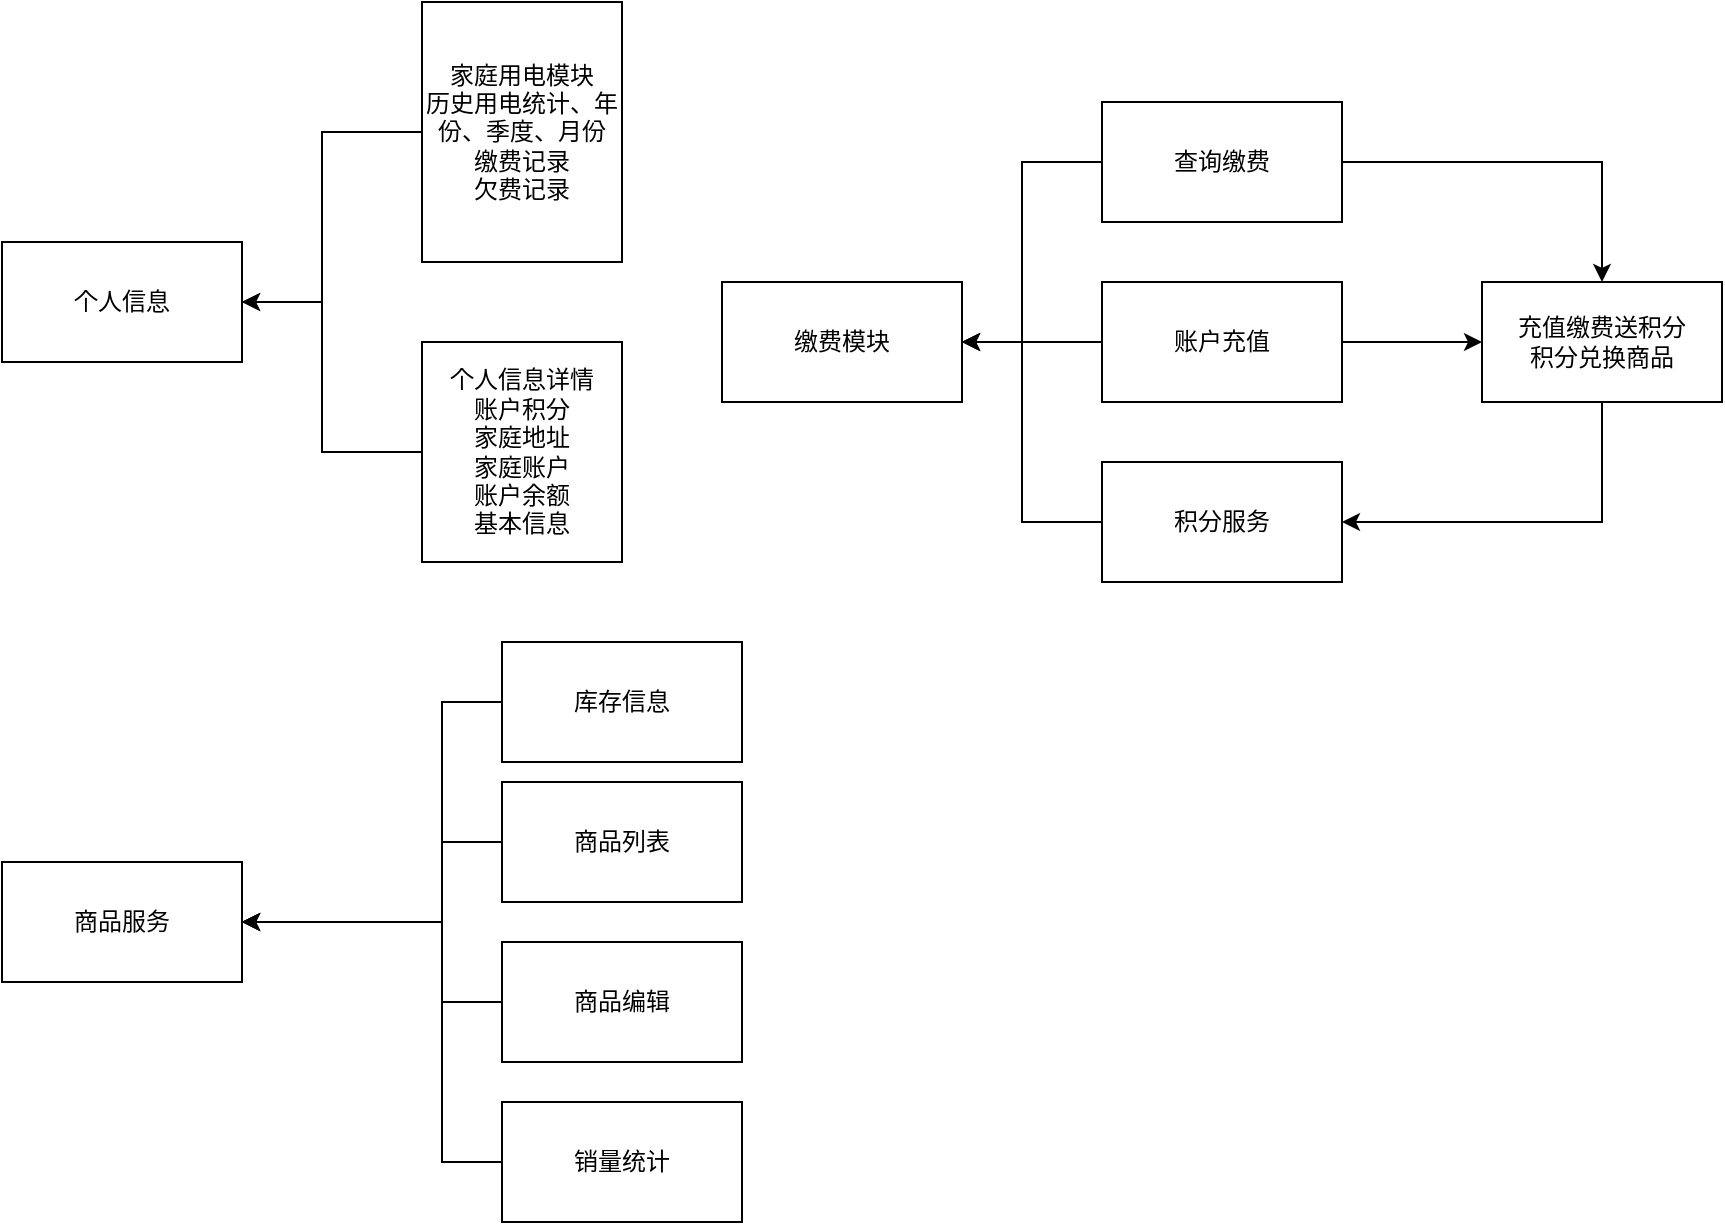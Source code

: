 <mxfile version="14.6.13" type="github">
  <diagram id="0UI5GFS8vEEGNH2TXPH4" name="Page-1">
    <mxGraphModel dx="786" dy="488" grid="1" gridSize="10" guides="1" tooltips="1" connect="1" arrows="1" fold="1" page="1" pageScale="1" pageWidth="1200" pageHeight="1920" math="0" shadow="0">
      <root>
        <mxCell id="0" />
        <mxCell id="1" parent="0" />
        <mxCell id="umjPsCXi-9pZYWTlShho-3" value="个人信息" style="rounded=0;whiteSpace=wrap;html=1;" parent="1" vertex="1">
          <mxGeometry x="10" y="120" width="120" height="60" as="geometry" />
        </mxCell>
        <mxCell id="umjPsCXi-9pZYWTlShho-11" style="edgeStyle=orthogonalEdgeStyle;rounded=0;orthogonalLoop=1;jettySize=auto;html=1;exitX=0;exitY=0.5;exitDx=0;exitDy=0;entryX=1;entryY=0.5;entryDx=0;entryDy=0;" parent="1" source="umjPsCXi-9pZYWTlShho-4" target="umjPsCXi-9pZYWTlShho-3" edge="1">
          <mxGeometry relative="1" as="geometry">
            <Array as="points">
              <mxPoint x="170" y="225" />
              <mxPoint x="170" y="150" />
            </Array>
          </mxGeometry>
        </mxCell>
        <mxCell id="umjPsCXi-9pZYWTlShho-4" value="个人信息详情&lt;br&gt;账户积分&lt;br&gt;家庭地址&lt;br&gt;家庭账户&lt;br&gt;账户余额&lt;br&gt;基本信息" style="rounded=0;whiteSpace=wrap;html=1;" parent="1" vertex="1">
          <mxGeometry x="220" y="170" width="100" height="110" as="geometry" />
        </mxCell>
        <mxCell id="umjPsCXi-9pZYWTlShho-12" style="edgeStyle=orthogonalEdgeStyle;rounded=0;orthogonalLoop=1;jettySize=auto;html=1;exitX=0;exitY=0.5;exitDx=0;exitDy=0;entryX=1;entryY=0.5;entryDx=0;entryDy=0;" parent="1" source="umjPsCXi-9pZYWTlShho-7" target="umjPsCXi-9pZYWTlShho-3" edge="1">
          <mxGeometry relative="1" as="geometry">
            <Array as="points">
              <mxPoint x="170" y="65" />
              <mxPoint x="170" y="150" />
            </Array>
          </mxGeometry>
        </mxCell>
        <mxCell id="umjPsCXi-9pZYWTlShho-7" value="家庭用电模块&lt;br&gt;历史用电统计、年份、季度、月份&lt;br&gt;缴费记录&lt;br&gt;欠费记录" style="rounded=0;whiteSpace=wrap;html=1;" parent="1" vertex="1">
          <mxGeometry x="220" width="100" height="130" as="geometry" />
        </mxCell>
        <mxCell id="umjPsCXi-9pZYWTlShho-9" value="缴费模块" style="whiteSpace=wrap;html=1;" parent="1" vertex="1">
          <mxGeometry x="370" y="140" width="120" height="60" as="geometry" />
        </mxCell>
        <mxCell id="umjPsCXi-9pZYWTlShho-29" style="edgeStyle=orthogonalEdgeStyle;rounded=0;orthogonalLoop=1;jettySize=auto;html=1;entryX=1;entryY=0.5;entryDx=0;entryDy=0;" parent="1" source="umjPsCXi-9pZYWTlShho-13" target="umjPsCXi-9pZYWTlShho-9" edge="1">
          <mxGeometry relative="1" as="geometry">
            <mxPoint x="500" y="220" as="targetPoint" />
            <Array as="points">
              <mxPoint x="520" y="80" />
              <mxPoint x="520" y="170" />
            </Array>
          </mxGeometry>
        </mxCell>
        <mxCell id="umjPsCXi-9pZYWTlShho-30" style="edgeStyle=orthogonalEdgeStyle;rounded=0;orthogonalLoop=1;jettySize=auto;html=1;entryX=0.5;entryY=0;entryDx=0;entryDy=0;" parent="1" source="umjPsCXi-9pZYWTlShho-13" target="umjPsCXi-9pZYWTlShho-21" edge="1">
          <mxGeometry relative="1" as="geometry" />
        </mxCell>
        <mxCell id="umjPsCXi-9pZYWTlShho-13" value="查询缴费" style="rounded=0;whiteSpace=wrap;html=1;" parent="1" vertex="1">
          <mxGeometry x="560" y="50" width="120" height="60" as="geometry" />
        </mxCell>
        <mxCell id="umjPsCXi-9pZYWTlShho-24" style="edgeStyle=orthogonalEdgeStyle;rounded=0;orthogonalLoop=1;jettySize=auto;html=1;entryX=1;entryY=0.5;entryDx=0;entryDy=0;" parent="1" source="umjPsCXi-9pZYWTlShho-14" target="umjPsCXi-9pZYWTlShho-9" edge="1">
          <mxGeometry relative="1" as="geometry">
            <mxPoint x="520" y="170" as="targetPoint" />
            <Array as="points">
              <mxPoint x="500" y="170" />
              <mxPoint x="500" y="170" />
            </Array>
          </mxGeometry>
        </mxCell>
        <mxCell id="umjPsCXi-9pZYWTlShho-31" style="edgeStyle=orthogonalEdgeStyle;rounded=0;orthogonalLoop=1;jettySize=auto;html=1;entryX=0;entryY=0.5;entryDx=0;entryDy=0;" parent="1" source="umjPsCXi-9pZYWTlShho-14" target="umjPsCXi-9pZYWTlShho-21" edge="1">
          <mxGeometry relative="1" as="geometry" />
        </mxCell>
        <mxCell id="umjPsCXi-9pZYWTlShho-14" value="账户充值" style="rounded=0;whiteSpace=wrap;html=1;" parent="1" vertex="1">
          <mxGeometry x="560" y="140" width="120" height="60" as="geometry" />
        </mxCell>
        <mxCell id="umjPsCXi-9pZYWTlShho-25" style="edgeStyle=orthogonalEdgeStyle;rounded=0;orthogonalLoop=1;jettySize=auto;html=1;" parent="1" source="umjPsCXi-9pZYWTlShho-16" edge="1">
          <mxGeometry relative="1" as="geometry">
            <mxPoint x="490" y="170" as="targetPoint" />
            <Array as="points">
              <mxPoint x="520" y="260" />
              <mxPoint x="520" y="170" />
            </Array>
          </mxGeometry>
        </mxCell>
        <mxCell id="umjPsCXi-9pZYWTlShho-16" value="积分服务" style="whiteSpace=wrap;html=1;" parent="1" vertex="1">
          <mxGeometry x="560" y="230" width="120" height="60" as="geometry" />
        </mxCell>
        <mxCell id="umjPsCXi-9pZYWTlShho-32" style="edgeStyle=orthogonalEdgeStyle;rounded=0;orthogonalLoop=1;jettySize=auto;html=1;entryX=1;entryY=0.5;entryDx=0;entryDy=0;" parent="1" source="umjPsCXi-9pZYWTlShho-21" target="umjPsCXi-9pZYWTlShho-16" edge="1">
          <mxGeometry relative="1" as="geometry">
            <Array as="points">
              <mxPoint x="810" y="260" />
            </Array>
          </mxGeometry>
        </mxCell>
        <mxCell id="umjPsCXi-9pZYWTlShho-21" value="充值缴费送积分&lt;br&gt;积分兑换商品" style="whiteSpace=wrap;html=1;" parent="1" vertex="1">
          <mxGeometry x="750" y="140" width="120" height="60" as="geometry" />
        </mxCell>
        <mxCell id="umjPsCXi-9pZYWTlShho-33" value="商品服务" style="whiteSpace=wrap;html=1;" parent="1" vertex="1">
          <mxGeometry x="10" y="430" width="120" height="60" as="geometry" />
        </mxCell>
        <mxCell id="umjPsCXi-9pZYWTlShho-38" style="edgeStyle=orthogonalEdgeStyle;rounded=0;orthogonalLoop=1;jettySize=auto;html=1;entryX=1;entryY=0.5;entryDx=0;entryDy=0;" parent="1" source="umjPsCXi-9pZYWTlShho-34" target="umjPsCXi-9pZYWTlShho-33" edge="1">
          <mxGeometry relative="1" as="geometry">
            <Array as="points">
              <mxPoint x="230" y="350" />
              <mxPoint x="230" y="460" />
            </Array>
          </mxGeometry>
        </mxCell>
        <mxCell id="umjPsCXi-9pZYWTlShho-34" value="库存信息" style="whiteSpace=wrap;html=1;" parent="1" vertex="1">
          <mxGeometry x="260" y="320" width="120" height="60" as="geometry" />
        </mxCell>
        <mxCell id="umjPsCXi-9pZYWTlShho-39" style="edgeStyle=orthogonalEdgeStyle;rounded=0;orthogonalLoop=1;jettySize=auto;html=1;" parent="1" source="umjPsCXi-9pZYWTlShho-35" edge="1">
          <mxGeometry relative="1" as="geometry">
            <mxPoint x="130" y="460" as="targetPoint" />
            <Array as="points">
              <mxPoint x="230" y="420" />
              <mxPoint x="230" y="460" />
            </Array>
          </mxGeometry>
        </mxCell>
        <mxCell id="umjPsCXi-9pZYWTlShho-35" value="商品列表" style="whiteSpace=wrap;html=1;" parent="1" vertex="1">
          <mxGeometry x="260" y="390" width="120" height="60" as="geometry" />
        </mxCell>
        <mxCell id="umjPsCXi-9pZYWTlShho-40" style="edgeStyle=orthogonalEdgeStyle;rounded=0;orthogonalLoop=1;jettySize=auto;html=1;" parent="1" source="umjPsCXi-9pZYWTlShho-36" edge="1">
          <mxGeometry relative="1" as="geometry">
            <mxPoint x="130" y="460" as="targetPoint" />
            <Array as="points">
              <mxPoint x="230" y="500" />
              <mxPoint x="230" y="460" />
            </Array>
          </mxGeometry>
        </mxCell>
        <mxCell id="umjPsCXi-9pZYWTlShho-36" value="商品编辑" style="whiteSpace=wrap;html=1;" parent="1" vertex="1">
          <mxGeometry x="260" y="470" width="120" height="60" as="geometry" />
        </mxCell>
        <mxCell id="umjPsCXi-9pZYWTlShho-41" style="edgeStyle=orthogonalEdgeStyle;rounded=0;orthogonalLoop=1;jettySize=auto;html=1;entryX=1;entryY=0.5;entryDx=0;entryDy=0;" parent="1" source="umjPsCXi-9pZYWTlShho-37" target="umjPsCXi-9pZYWTlShho-33" edge="1">
          <mxGeometry relative="1" as="geometry">
            <Array as="points">
              <mxPoint x="230" y="580" />
              <mxPoint x="230" y="460" />
            </Array>
          </mxGeometry>
        </mxCell>
        <mxCell id="umjPsCXi-9pZYWTlShho-37" value="销量统计" style="whiteSpace=wrap;html=1;" parent="1" vertex="1">
          <mxGeometry x="260" y="550" width="120" height="60" as="geometry" />
        </mxCell>
      </root>
    </mxGraphModel>
  </diagram>
</mxfile>
